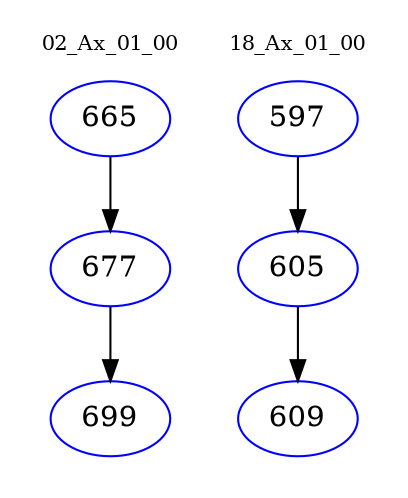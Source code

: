 digraph{
subgraph cluster_0 {
color = white
label = "02_Ax_01_00";
fontsize=10;
T0_665 [label="665", color="blue"]
T0_665 -> T0_677 [color="black"]
T0_677 [label="677", color="blue"]
T0_677 -> T0_699 [color="black"]
T0_699 [label="699", color="blue"]
}
subgraph cluster_1 {
color = white
label = "18_Ax_01_00";
fontsize=10;
T1_597 [label="597", color="blue"]
T1_597 -> T1_605 [color="black"]
T1_605 [label="605", color="blue"]
T1_605 -> T1_609 [color="black"]
T1_609 [label="609", color="blue"]
}
}
